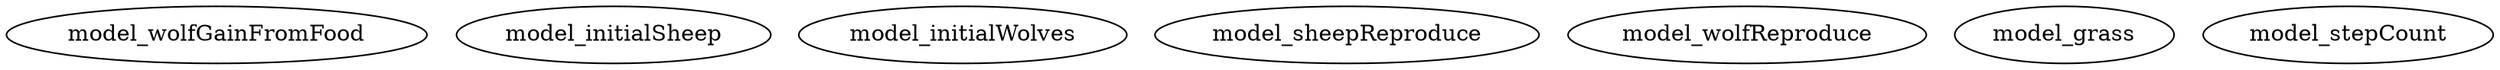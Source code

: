 strict digraph "" {
	model_wolfGainFromFood;
	model_initialSheep;
	model_initialWolves;
	model_sheepReproduce;
	model_wolfReproduce;
	model_grass;
	model_stepCount;
}
